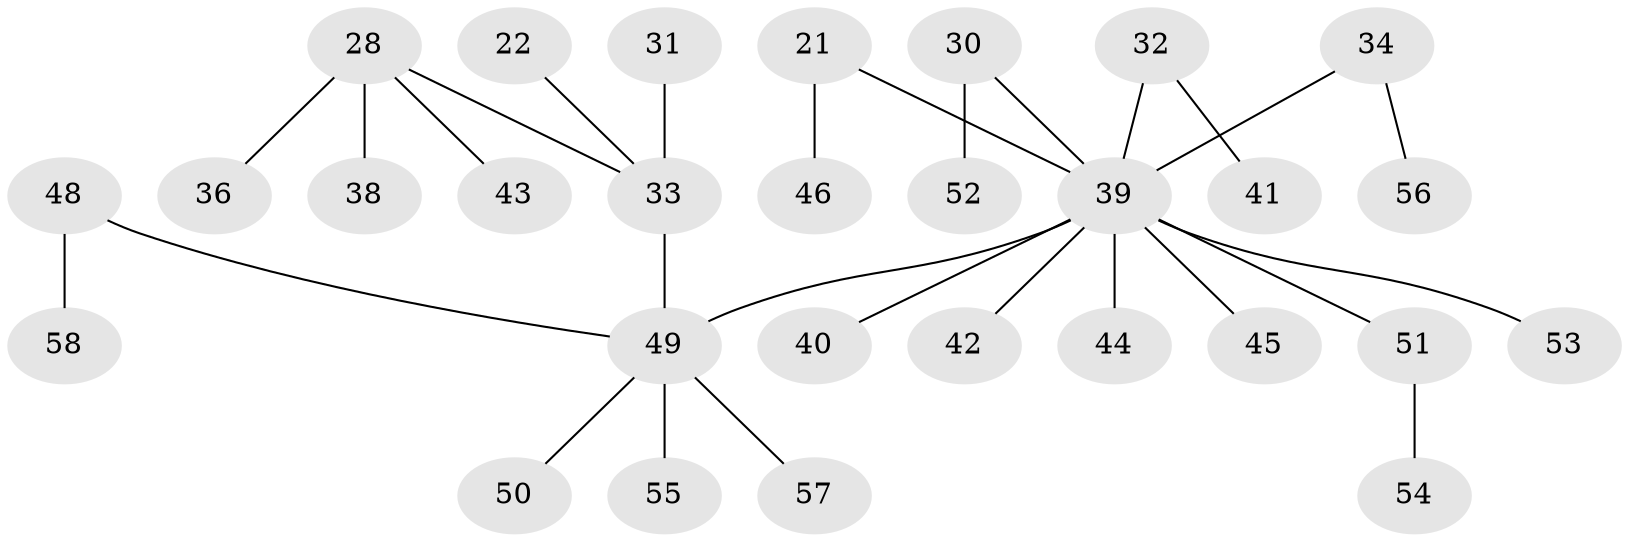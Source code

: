 // original degree distribution, {5: 0.034482758620689655, 6: 0.034482758620689655, 1: 0.5172413793103449, 2: 0.22413793103448276, 4: 0.05172413793103448, 3: 0.13793103448275862}
// Generated by graph-tools (version 1.1) at 2025/53/03/09/25 04:53:35]
// undirected, 29 vertices, 28 edges
graph export_dot {
graph [start="1"]
  node [color=gray90,style=filled];
  21;
  22;
  28 [super="+20"];
  30;
  31;
  32;
  33 [super="+16"];
  34;
  36;
  38;
  39 [super="+35+26+18+29"];
  40;
  41;
  42;
  43;
  44;
  45;
  46;
  48 [super="+47"];
  49 [super="+6+1+17+4+5+37"];
  50;
  51 [super="+25"];
  52;
  53;
  54;
  55;
  56;
  57;
  58;
  21 -- 46;
  21 -- 39;
  22 -- 33;
  28 -- 38;
  28 -- 43;
  28 -- 36;
  28 -- 33;
  30 -- 52;
  30 -- 39;
  31 -- 33;
  32 -- 41;
  32 -- 39;
  33 -- 49;
  34 -- 56;
  34 -- 39;
  39 -- 40;
  39 -- 42;
  39 -- 49;
  39 -- 51;
  39 -- 53;
  39 -- 45;
  39 -- 44;
  48 -- 49;
  48 -- 58;
  49 -- 57;
  49 -- 50;
  49 -- 55;
  51 -- 54;
}
